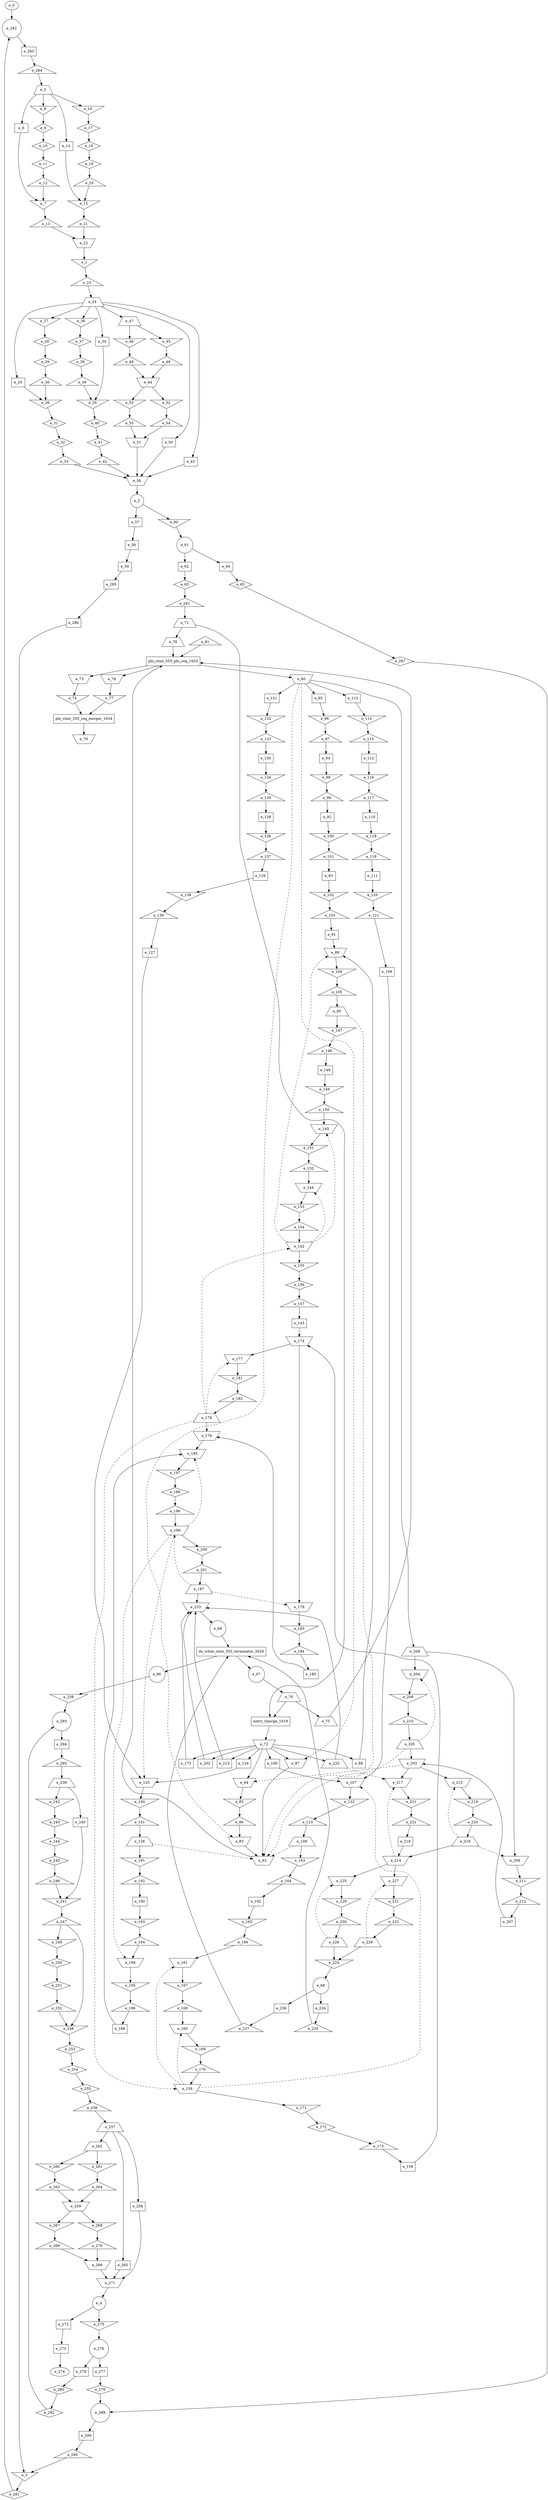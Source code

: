 digraph control_path {
  e_0: entry_node : n ;
  e_1 [shape = invtriangle];
  e_2 [shape = circle];
  e_3 [shape = invtriangle];
  e_4 [shape = circle];
  e_5 [shape = trapezium];
  e_6 [shape = dot];
  e_7 [shape = invtriangle];
  e_8 [shape = invtriangle];
  e_9 [shape = diamond];
  e_10 [shape = diamond];
  e_11 [shape = diamond];
  e_12 [shape = triangle];
  e_13 [shape = triangle];
  e_14 [shape = dot];
  e_15 [shape = invtriangle];
  e_16 [shape = invtriangle];
  e_17 [shape = diamond];
  e_18 [shape = diamond];
  e_19 [shape = diamond];
  e_20 [shape = triangle];
  e_21 [shape = triangle];
  e_22 [shape = invtrapezium];
  e_23 [shape = triangle];
  e_24 [shape = trapezium];
  e_25 [shape = dot];
  e_26 [shape = invtriangle];
  e_27 [shape = invtriangle];
  e_28 [shape = diamond];
  e_29 [shape = diamond];
  e_30 [shape = triangle];
  e_31 [shape = diamond];
  e_32 [shape = diamond];
  e_33 [shape = triangle];
  e_34 [shape = dot];
  e_35 [shape = invtriangle];
  e_36 [shape = invtriangle];
  e_37 [shape = diamond];
  e_38 [shape = diamond];
  e_39 [shape = triangle];
  e_40 [shape = diamond];
  e_41 [shape = diamond];
  e_42 [shape = triangle];
  e_43 [shape = dot];
  e_44 [shape = invtrapezium];
  e_45 [shape = invtriangle];
  e_46 [shape = invtriangle];
  e_47 [shape = trapezium];
  e_48 [shape = triangle];
  e_49 [shape = triangle];
  e_50 [shape = dot];
  e_51 [shape = invtrapezium];
  e_52 [shape = invtriangle];
  e_53 [shape = invtriangle];
  e_54 [shape = triangle];
  e_55 [shape = triangle];
  e_56 [shape = invtrapezium];
  e_57 [shape = dot];
  e_58 [shape = dot];
  e_59 [shape = dot];
  e_60 [shape = invtriangle];
  e_61 [shape = circle];
  e_62 [shape = dot];
  e_63 [shape = diamond];
  e_64 [shape = dot];
  e_65 [shape = diamond];
  e_66 [shape = circle];
  e_67 [shape = circle];
  e_68 [shape = circle];
  e_69 [shape = circle];
  e_70 [shape = trapezium];
  e_71 [shape = trapezium];
  e_72 [shape = invtrapezium];
  e_73 [shape = invtrapezium];
  e_74 [shape = invtriangle];
  e_75 [shape = trapezium];
  e_76 [shape = invtrapezium];
  e_77 [shape = invtriangle];
  e_78 [shape = trapezium];
  e_79 [shape = invtrapezium];
  e_80 [shape = invtrapezium];
  e_81 [shape = triangle];
  e_82 [shape = invtrapezium];
  e_83 [shape = invtrapezium];
  e_84 [shape = invtrapezium];
  e_85 [shape = invtriangle];
  e_86 [shape = triangle];
  e_87 [shape = invtrapezium];
  e_88 [shape = dot];
  e_89 [shape = invtrapezium];
  e_90 [shape = trapezium];
  e_91 [shape = dot];
  e_92 [shape = dot];
  e_93 [shape = dot];
  e_94 [shape = dot];
  e_95 [shape = dot];
  e_96 [shape = invtriangle];
  e_97 [shape = triangle];
  e_98 [shape = invtriangle];
  e_99 [shape = triangle];
  e_100 [shape = invtriangle];
  e_101 [shape = triangle];
  e_102 [shape = invtriangle];
  e_103 [shape = triangle];
  e_104 [shape = invtriangle];
  e_105 [shape = triangle];
  e_106 [shape = dot];
  e_107 [shape = invtrapezium];
  e_108 [shape = trapezium];
  e_109 [shape = dot];
  e_110 [shape = dot];
  e_111 [shape = dot];
  e_112 [shape = dot];
  e_113 [shape = dot];
  e_114 [shape = invtriangle];
  e_115 [shape = triangle];
  e_116 [shape = invtriangle];
  e_117 [shape = triangle];
  e_118 [shape = invtriangle];
  e_119 [shape = triangle];
  e_120 [shape = invtriangle];
  e_121 [shape = triangle];
  e_122 [shape = invtriangle];
  e_123 [shape = triangle];
  e_124 [shape = dot];
  e_125 [shape = invtrapezium];
  e_126 [shape = trapezium];
  e_127 [shape = dot];
  e_128 [shape = dot];
  e_129 [shape = dot];
  e_130 [shape = dot];
  e_131 [shape = dot];
  e_132 [shape = invtriangle];
  e_133 [shape = triangle];
  e_134 [shape = invtriangle];
  e_135 [shape = triangle];
  e_136 [shape = invtriangle];
  e_137 [shape = triangle];
  e_138 [shape = invtriangle];
  e_139 [shape = triangle];
  e_140 [shape = invtriangle];
  e_141 [shape = triangle];
  e_142 [shape = invtrapezium];
  e_143 [shape = dot];
  e_144 [shape = invtrapezium];
  e_145 [shape = invtrapezium];
  e_146 [shape = dot];
  e_147 [shape = invtriangle];
  e_148 [shape = triangle];
  e_149 [shape = invtriangle];
  e_150 [shape = triangle];
  e_151 [shape = invtriangle];
  e_152 [shape = triangle];
  e_153 [shape = invtriangle];
  e_154 [shape = triangle];
  e_155 [shape = invtriangle];
  e_156 [shape = diamond];
  e_157 [shape = triangle];
  e_158 [shape = invtrapezium];
  e_159 [shape = dot];
  e_160 [shape = invtrapezium];
  e_161 [shape = invtrapezium];
  e_162 [shape = dot];
  e_163 [shape = invtriangle];
  e_164 [shape = triangle];
  e_165 [shape = invtriangle];
  e_166 [shape = triangle];
  e_167 [shape = invtriangle];
  e_168 [shape = triangle];
  e_169 [shape = invtriangle];
  e_170 [shape = triangle];
  e_171 [shape = invtriangle];
  e_172 [shape = diamond];
  e_173 [shape = triangle];
  e_174 [shape = invtrapezium];
  e_175 [shape = dot];
  e_176 [shape = invtrapezium];
  e_177 [shape = invtrapezium];
  e_178 [shape = trapezium];
  e_179 [shape = invtrapezium];
  e_180 [shape = dot];
  e_181 [shape = invtriangle];
  e_182 [shape = triangle];
  e_183 [shape = invtriangle];
  e_184 [shape = triangle];
  e_185 [shape = invtrapezium];
  e_186 [shape = invtrapezium];
  e_187 [shape = trapezium];
  e_188 [shape = dot];
  e_189 [shape = invtrapezium];
  e_190 [shape = dot];
  e_191 [shape = invtriangle];
  e_192 [shape = triangle];
  e_193 [shape = invtriangle];
  e_194 [shape = triangle];
  e_195 [shape = invtriangle];
  e_196 [shape = triangle];
  e_197 [shape = invtriangle];
  e_198 [shape = diamond];
  e_199 [shape = triangle];
  e_200 [shape = invtriangle];
  e_201 [shape = triangle];
  e_202 [shape = dot];
  e_203 [shape = invtrapezium];
  e_204 [shape = invtrapezium];
  e_205 [shape = trapezium];
  e_206 [shape = invtrapezium];
  e_207 [shape = dot];
  e_208 [shape = trapezium];
  e_209 [shape = invtriangle];
  e_210 [shape = triangle];
  e_211 [shape = invtriangle];
  e_212 [shape = triangle];
  e_213 [shape = dot];
  e_214 [shape = invtrapezium];
  e_215 [shape = invtrapezium];
  e_216 [shape = trapezium];
  e_217 [shape = invtrapezium];
  e_218 [shape = dot];
  e_219 [shape = invtriangle];
  e_220 [shape = triangle];
  e_221 [shape = invtriangle];
  e_222 [shape = triangle];
  e_223 [shape = trapezium];
  e_224 [shape = invtriangle];
  e_225 [shape = invtrapezium];
  e_226 [shape = trapezium];
  e_227 [shape = invtrapezium];
  e_228 [shape = trapezium];
  e_229 [shape = invtriangle];
  e_230 [shape = triangle];
  e_231 [shape = invtriangle];
  e_232 [shape = triangle];
  e_233 [shape = invtrapezium];
  e_234 [shape = dot];
  e_235 [shape = triangle];
  e_236 [shape = dot];
  e_237 [shape = triangle];
  e_238 [shape = invtriangle];
  e_239 [shape = trapezium];
  e_240 [shape = dot];
  e_241 [shape = invtriangle];
  e_242 [shape = invtriangle];
  e_243 [shape = diamond];
  e_244 [shape = diamond];
  e_245 [shape = diamond];
  e_246 [shape = triangle];
  e_247 [shape = triangle];
  e_248 [shape = invtriangle];
  e_249 [shape = invtriangle];
  e_250 [shape = diamond];
  e_251 [shape = diamond];
  e_252 [shape = triangle];
  e_253 [shape = diamond];
  e_254 [shape = diamond];
  e_255 [shape = diamond];
  e_256 [shape = triangle];
  e_257 [shape = trapezium];
  e_258 [shape = dot];
  e_259 [shape = invtrapezium];
  e_260 [shape = invtriangle];
  e_261 [shape = invtriangle];
  e_262 [shape = trapezium];
  e_263 [shape = triangle];
  e_264 [shape = triangle];
  e_265 [shape = dot];
  e_266 [shape = invtrapezium];
  e_267 [shape = invtriangle];
  e_268 [shape = invtriangle];
  e_269 [shape = triangle];
  e_270 [shape = triangle];
  e_271 [shape = invtrapezium];
  e_272 [shape = dot];
  e_273 [shape = dot];
  e_274: exit_node : s ;
  e_275 [shape = invtriangle];
  e_276 [shape = circle];
  e_277 [shape = dot];
  e_278 [shape = diamond];
  e_279 [shape = dot];
  e_280 [shape = diamond];
  e_281 [shape = diamond];
  e_282 [shape = circle];
  e_283 [shape = dot];
  e_284 [shape = triangle];
  e_285 [shape = dot];
  e_286 [shape = dot];
  e_287 [shape = diamond];
  e_288 [shape = circle];
  e_289 [shape = dot];
  e_290 [shape = triangle];
  e_291 [shape = triangle];
  e_292 [shape = diamond];
  e_293 [shape = circle];
  e_294 [shape = dot];
  e_295 [shape = triangle];
  e_22 -> e_1;
  e_56 -> e_2;
  e_286 -> e_3;
  e_290 -> e_3;
  e_271 -> e_4;
  e_284 -> e_5;
  e_5 -> e_6;
  e_6 -> e_7;
  e_12 -> e_7;
  e_5 -> e_8;
  e_8 -> e_9;
  e_9 -> e_10;
  e_10 -> e_11;
  e_11 -> e_12;
  e_7 -> e_13;
  e_5 -> e_14;
  e_14 -> e_15;
  e_20 -> e_15;
  e_5 -> e_16;
  e_16 -> e_17;
  e_17 -> e_18;
  e_18 -> e_19;
  e_19 -> e_20;
  e_15 -> e_21;
  e_13 -> e_22;
  e_21 -> e_22;
  e_1 -> e_23;
  e_23 -> e_24;
  e_24 -> e_25;
  e_25 -> e_26;
  e_30 -> e_26;
  e_24 -> e_27;
  e_27 -> e_28;
  e_28 -> e_29;
  e_29 -> e_30;
  e_26 -> e_31;
  e_31 -> e_32;
  e_32 -> e_33;
  e_24 -> e_34;
  e_39 -> e_35;
  e_34 -> e_35;
  e_24 -> e_36;
  e_36 -> e_37;
  e_37 -> e_38;
  e_38 -> e_39;
  e_35 -> e_40;
  e_40 -> e_41;
  e_41 -> e_42;
  e_24 -> e_43;
  e_48 -> e_44;
  e_49 -> e_44;
  e_47 -> e_45;
  e_47 -> e_46;
  e_24 -> e_47;
  e_45 -> e_48;
  e_46 -> e_49;
  e_24 -> e_50;
  e_55 -> e_51;
  e_54 -> e_51;
  e_44 -> e_52;
  e_44 -> e_53;
  e_52 -> e_54;
  e_53 -> e_55;
  e_33 -> e_56;
  e_43 -> e_56;
  e_50 -> e_56;
  e_51 -> e_56;
  e_42 -> e_56;
  e_2 -> e_57;
  e_57 -> e_58;
  e_58 -> e_59;
  e_2 -> e_60;
  e_60 -> e_61;
  e_61 -> e_62;
  e_62 -> e_63;
  e_61 -> e_64;
  e_64 -> e_65;
  e_224 -> e_68;
  e_233 -> e_69;
  e_67 -> e_70;
  e_291 -> e_71;
  e_73 -> e_74;
  e_70 -> e_75;
  e_76 -> e_77;
  e_71 -> e_78;
  e_87 -> e_82;
  e_83 -> e_82;
  e_126 -> e_82[style = dashed];
  e_90 -> e_82[style = dashed];
  e_108 -> e_82[style = dashed];
  e_205 -> e_82[style = dashed];
  e_86 -> e_83;
  e_80 -> e_83[style = dashed];
  e_72 -> e_84;
  e_203 -> e_84[style = dashed];
  e_84 -> e_85;
  e_85 -> e_86;
  e_72 -> e_87;
  e_80 -> e_87[style = dashed];
  e_72 -> e_88;
  e_91 -> e_89;
  e_88 -> e_89;
  e_142 -> e_89[style = dashed];
  e_105 -> e_90;
  e_103 -> e_91;
  e_99 -> e_92;
  e_101 -> e_93;
  e_97 -> e_94;
  e_80 -> e_95;
  e_95 -> e_96;
  e_96 -> e_97;
  e_94 -> e_98;
  e_98 -> e_99;
  e_92 -> e_100;
  e_100 -> e_101;
  e_93 -> e_102;
  e_102 -> e_103;
  e_89 -> e_104;
  e_104 -> e_105;
  e_72 -> e_106;
  e_106 -> e_107;
  e_109 -> e_107;
  e_158 -> e_107[style = dashed];
  e_123 -> e_108;
  e_121 -> e_109;
  e_117 -> e_110;
  e_119 -> e_111;
  e_115 -> e_112;
  e_80 -> e_113;
  e_113 -> e_114;
  e_114 -> e_115;
  e_112 -> e_116;
  e_116 -> e_117;
  e_110 -> e_118;
  e_118 -> e_119;
  e_111 -> e_120;
  e_120 -> e_121;
  e_107 -> e_122;
  e_122 -> e_123;
  e_72 -> e_124;
  e_127 -> e_125;
  e_124 -> e_125;
  e_186 -> e_125[style = dashed];
  e_141 -> e_126;
  e_139 -> e_127;
  e_135 -> e_128;
  e_137 -> e_129;
  e_133 -> e_130;
  e_80 -> e_131;
  e_131 -> e_132;
  e_132 -> e_133;
  e_130 -> e_134;
  e_134 -> e_135;
  e_128 -> e_136;
  e_136 -> e_137;
  e_129 -> e_138;
  e_138 -> e_139;
  e_125 -> e_140;
  e_140 -> e_141;
  e_154 -> e_142;
  e_178 -> e_142[style = dashed];
  e_157 -> e_143;
  e_152 -> e_144;
  e_142 -> e_144[style = dashed];
  e_150 -> e_145;
  e_142 -> e_145[style = dashed];
  e_148 -> e_146;
  e_90 -> e_147;
  e_147 -> e_148;
  e_146 -> e_149;
  e_149 -> e_150;
  e_145 -> e_151;
  e_151 -> e_152;
  e_144 -> e_153;
  e_153 -> e_154;
  e_142 -> e_155;
  e_155 -> e_156;
  e_156 -> e_157;
  e_170 -> e_158;
  e_178 -> e_158[style = dashed];
  e_173 -> e_159;
  e_168 -> e_160;
  e_158 -> e_160[style = dashed];
  e_166 -> e_161;
  e_158 -> e_161[style = dashed];
  e_164 -> e_162;
  e_108 -> e_163;
  e_163 -> e_164;
  e_162 -> e_165;
  e_165 -> e_166;
  e_161 -> e_167;
  e_167 -> e_168;
  e_160 -> e_169;
  e_169 -> e_170;
  e_158 -> e_171;
  e_171 -> e_172;
  e_172 -> e_173;
  e_159 -> e_174;
  e_143 -> e_174;
  e_72 -> e_175;
  e_178 -> e_176;
  e_180 -> e_176;
  e_174 -> e_177;
  e_178 -> e_177[style = dashed];
  e_182 -> e_178;
  e_174 -> e_179;
  e_187 -> e_179[style = dashed];
  e_184 -> e_180;
  e_177 -> e_181;
  e_181 -> e_182;
  e_179 -> e_183;
  e_183 -> e_184;
  e_176 -> e_185;
  e_188 -> e_185;
  e_186 -> e_185[style = dashed];
  e_199 -> e_186;
  e_187 -> e_186[style = dashed];
  e_201 -> e_187;
  e_196 -> e_188;
  e_194 -> e_189;
  e_186 -> e_189[style = dashed];
  e_192 -> e_190;
  e_126 -> e_191;
  e_191 -> e_192;
  e_190 -> e_193;
  e_193 -> e_194;
  e_189 -> e_195;
  e_195 -> e_196;
  e_185 -> e_197;
  e_197 -> e_198;
  e_198 -> e_199;
  e_186 -> e_200;
  e_200 -> e_201;
  e_72 -> e_202;
  e_205 -> e_203;
  e_207 -> e_203;
  e_208 -> e_204;
  e_205 -> e_204[style = dashed];
  e_210 -> e_205;
  e_208 -> e_206;
  e_216 -> e_206[style = dashed];
  e_212 -> e_207;
  e_80 -> e_208;
  e_204 -> e_209;
  e_209 -> e_210;
  e_206 -> e_211;
  e_211 -> e_212;
  e_72 -> e_213;
  e_216 -> e_214;
  e_218 -> e_214;
  e_203 -> e_215;
  e_216 -> e_215[style = dashed];
  e_220 -> e_216;
  e_203 -> e_217;
  e_214 -> e_217[style = dashed];
  e_223 -> e_217[style = dashed];
  e_222 -> e_218;
  e_215 -> e_219;
  e_219 -> e_220;
  e_217 -> e_221;
  e_221 -> e_222;
  e_72 -> e_223;
  e_226 -> e_224;
  e_228 -> e_224;
  e_214 -> e_225;
  e_226 -> e_225[style = dashed];
  e_230 -> e_226;
  e_214 -> e_227;
  e_228 -> e_227[style = dashed];
  e_232 -> e_228;
  e_225 -> e_229;
  e_229 -> e_230;
  e_227 -> e_231;
  e_231 -> e_232;
  e_175 -> e_233;
  e_187 -> e_233;
  e_213 -> e_233;
  e_223 -> e_233;
  e_202 -> e_233;
  e_68 -> e_234;
  e_234 -> e_235;
  e_68 -> e_236;
  e_236 -> e_237;
  e_66 -> e_238;
  e_295 -> e_239;
  e_239 -> e_240;
  e_240 -> e_241;
  e_246 -> e_241;
  e_239 -> e_242;
  e_242 -> e_243;
  e_243 -> e_244;
  e_244 -> e_245;
  e_245 -> e_246;
  e_241 -> e_247;
  e_247 -> e_248;
  e_252 -> e_248;
  e_247 -> e_249;
  e_249 -> e_250;
  e_250 -> e_251;
  e_251 -> e_252;
  e_248 -> e_253;
  e_253 -> e_254;
  e_254 -> e_255;
  e_255 -> e_256;
  e_256 -> e_257;
  e_257 -> e_258;
  e_263 -> e_259;
  e_264 -> e_259;
  e_262 -> e_260;
  e_262 -> e_261;
  e_257 -> e_262;
  e_260 -> e_263;
  e_261 -> e_264;
  e_257 -> e_265;
  e_269 -> e_266;
  e_270 -> e_266;
  e_259 -> e_267;
  e_259 -> e_268;
  e_267 -> e_269;
  e_268 -> e_270;
  e_258 -> e_271;
  e_265 -> e_271;
  e_266 -> e_271;
  e_4 -> e_272;
  e_272 -> e_273;
  e_273 -> e_274;
  e_4 -> e_275;
  e_275 -> e_276;
  e_276 -> e_277;
  e_277 -> e_278;
  e_276 -> e_279;
  e_279 -> e_280;
  e_3 -> e_281;
  e_281 -> e_282;
  e_0 -> e_282;
  e_282 -> e_283;
  e_283 -> e_284;
  e_59 -> e_285;
  e_285 -> e_286;
  e_65 -> e_287;
  e_287 -> e_288;
  e_278 -> e_288;
  e_288 -> e_289;
  e_289 -> e_290;
  e_63 -> e_291;
  e_280 -> e_292;
  e_238 -> e_293;
  e_292 -> e_293;
  e_293 -> e_294;
  e_294 -> e_295;
  do_while_stmt_353_terminator_2026 [shape=rectangle];
e_69 -> do_while_stmt_353_terminator_2026;
e_237 -> do_while_stmt_353_terminator_2026;
e_235 -> do_while_stmt_353_terminator_2026;
do_while_stmt_353_terminator_2026 -> e_67;
do_while_stmt_353_terminator_2026 -> e_66;
  phi_stmt_355_phi_seq_1633 [shape=rectangle];
e_75 -> phi_stmt_355_phi_seq_1633;
phi_stmt_355_phi_seq_1633 -> e_73;
e_78 -> phi_stmt_355_phi_seq_1633;
phi_stmt_355_phi_seq_1633 -> e_76;
e_82 -> phi_stmt_355_phi_seq_1633;
e_81 -> phi_stmt_355_phi_seq_1633;
phi_stmt_355_phi_seq_1633 -> e_80;
entry_tmerge_1619 [shape = rectangle]; 
e_70 -> entry_tmerge_1619;
e_71 -> entry_tmerge_1619;
entry_tmerge_1619 -> e_72;
phi_stmt_355_req_merger_1634 [shape = rectangle]; 
e_74 -> phi_stmt_355_req_merger_1634;
e_77 -> phi_stmt_355_req_merger_1634;
phi_stmt_355_req_merger_1634 -> e_79;
}
